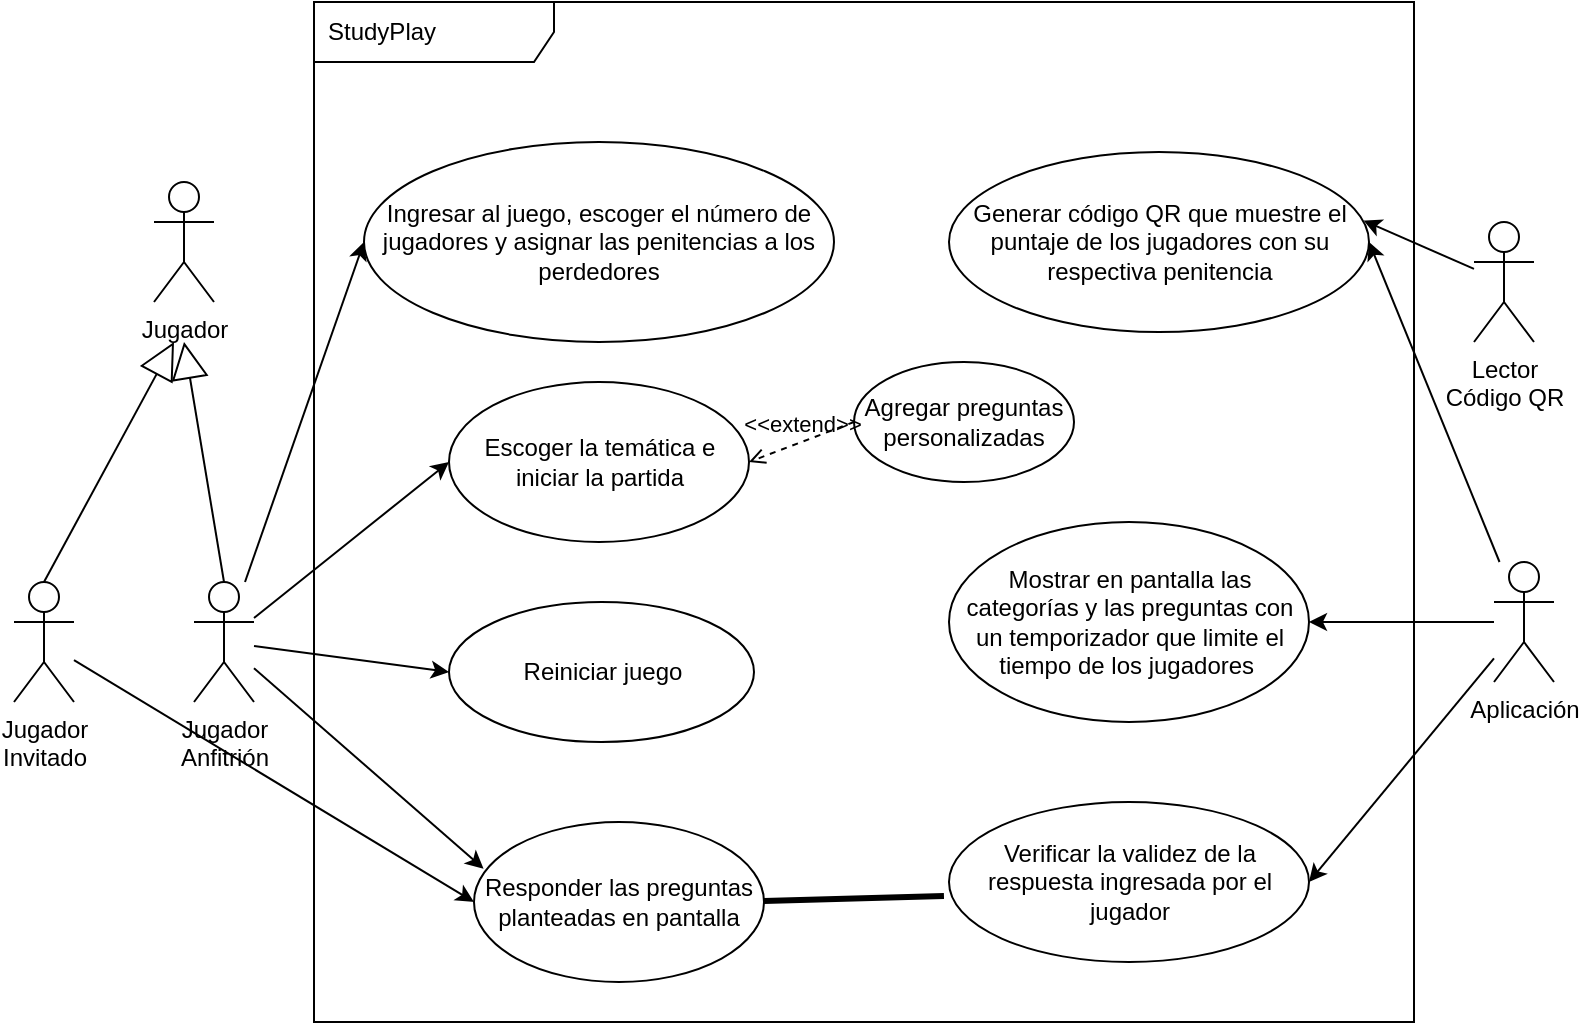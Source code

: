 <mxfile>
    <diagram id="27Y1l-_DuImgHOHVfqJ4" name="Page-1">
        <mxGraphModel dx="1128" dy="540" grid="1" gridSize="10" guides="1" tooltips="1" connect="1" arrows="1" fold="1" page="1" pageScale="1" pageWidth="850" pageHeight="1100" math="0" shadow="0">
            <root>
                <mxCell id="0"/>
                <mxCell id="1" parent="0"/>
                <mxCell id="36" value="StudyPlay" style="shape=umlFrame;whiteSpace=wrap;html=1;width=120;height=30;boundedLbl=1;verticalAlign=middle;align=left;spacingLeft=5;" vertex="1" parent="1">
                    <mxGeometry x="160" y="70" width="550" height="510" as="geometry"/>
                </mxCell>
                <mxCell id="23" style="edgeStyle=none;html=1;entryX=0;entryY=0.5;entryDx=0;entryDy=0;" edge="1" parent="1" source="2" target="13">
                    <mxGeometry relative="1" as="geometry"/>
                </mxCell>
                <mxCell id="26" value="" style="edgeStyle=none;html=1;entryX=0;entryY=0.5;entryDx=0;entryDy=0;" edge="1" parent="1" source="2" target="16">
                    <mxGeometry relative="1" as="geometry"/>
                </mxCell>
                <mxCell id="34" style="edgeStyle=none;html=1;entryX=0;entryY=0.5;entryDx=0;entryDy=0;" edge="1" parent="1" source="2" target="33">
                    <mxGeometry relative="1" as="geometry"/>
                </mxCell>
                <mxCell id="42" style="edgeStyle=none;html=1;entryX=0.033;entryY=0.292;entryDx=0;entryDy=0;entryPerimeter=0;" edge="1" parent="1" source="2" target="18">
                    <mxGeometry relative="1" as="geometry"/>
                </mxCell>
                <mxCell id="2" value="Jugador &lt;br&gt;Anfitrión" style="shape=umlActor;verticalLabelPosition=bottom;verticalAlign=top;html=1;" vertex="1" parent="1">
                    <mxGeometry x="100" y="360" width="30" height="60" as="geometry"/>
                </mxCell>
                <mxCell id="32" style="edgeStyle=none;html=1;entryX=0.987;entryY=0.381;entryDx=0;entryDy=0;entryPerimeter=0;" edge="1" parent="1" source="3" target="14">
                    <mxGeometry relative="1" as="geometry"/>
                </mxCell>
                <mxCell id="3" value="Lector &lt;br&gt;Código QR" style="shape=umlActor;verticalLabelPosition=bottom;verticalAlign=top;html=1;" vertex="1" parent="1">
                    <mxGeometry x="740" y="180" width="30" height="60" as="geometry"/>
                </mxCell>
                <mxCell id="29" value="" style="edgeStyle=none;html=1;" edge="1" parent="1" source="5" target="20">
                    <mxGeometry relative="1" as="geometry"/>
                </mxCell>
                <mxCell id="30" style="edgeStyle=none;html=1;entryX=1;entryY=0.5;entryDx=0;entryDy=0;" edge="1" parent="1" source="5" target="14">
                    <mxGeometry relative="1" as="geometry"/>
                </mxCell>
                <mxCell id="31" style="edgeStyle=none;html=1;entryX=1;entryY=0.5;entryDx=0;entryDy=0;" edge="1" parent="1" source="5" target="19">
                    <mxGeometry relative="1" as="geometry"/>
                </mxCell>
                <mxCell id="5" value="Aplicación" style="shape=umlActor;verticalLabelPosition=bottom;verticalAlign=top;html=1;" vertex="1" parent="1">
                    <mxGeometry x="750" y="350" width="30" height="60" as="geometry"/>
                </mxCell>
                <mxCell id="6" value="Jugador" style="shape=umlActor;verticalLabelPosition=bottom;verticalAlign=top;html=1;" vertex="1" parent="1">
                    <mxGeometry x="80" y="160" width="30" height="60" as="geometry"/>
                </mxCell>
                <mxCell id="10" value="" style="endArrow=block;endSize=16;endFill=0;html=1;exitX=0.5;exitY=0;exitDx=0;exitDy=0;exitPerimeter=0;" edge="1" parent="1" source="2">
                    <mxGeometry width="160" relative="1" as="geometry">
                        <mxPoint x="170" y="270" as="sourcePoint"/>
                        <mxPoint x="95" y="240" as="targetPoint"/>
                    </mxGeometry>
                </mxCell>
                <mxCell id="28" style="edgeStyle=none;html=1;entryX=0;entryY=0.5;entryDx=0;entryDy=0;" edge="1" parent="1" source="11" target="18">
                    <mxGeometry relative="1" as="geometry"/>
                </mxCell>
                <mxCell id="11" value="Jugador &lt;br&gt;Invitado" style="shape=umlActor;verticalLabelPosition=bottom;verticalAlign=top;html=1;" vertex="1" parent="1">
                    <mxGeometry x="10" y="360" width="30" height="60" as="geometry"/>
                </mxCell>
                <mxCell id="12" value="" style="endArrow=block;endSize=16;endFill=0;html=1;exitX=0.5;exitY=0;exitDx=0;exitDy=0;exitPerimeter=0;" edge="1" parent="1" source="11">
                    <mxGeometry width="160" relative="1" as="geometry">
                        <mxPoint x="165" y="320" as="sourcePoint"/>
                        <mxPoint x="90" y="240" as="targetPoint"/>
                    </mxGeometry>
                </mxCell>
                <mxCell id="13" value="Ingresar al juego, escoger el número de jugadores y asignar las penitencias a los perdedores" style="ellipse;whiteSpace=wrap;html=1;" vertex="1" parent="1">
                    <mxGeometry x="185" y="140" width="235" height="100" as="geometry"/>
                </mxCell>
                <mxCell id="14" value="Generar código QR que muestre el puntaje de los jugadores con su respectiva penitencia" style="ellipse;whiteSpace=wrap;html=1;" vertex="1" parent="1">
                    <mxGeometry x="477.5" y="145" width="210" height="90" as="geometry"/>
                </mxCell>
                <mxCell id="16" value="Escoger la temática e iniciar la partida" style="ellipse;whiteSpace=wrap;html=1;" vertex="1" parent="1">
                    <mxGeometry x="227.5" y="260" width="150" height="80" as="geometry"/>
                </mxCell>
                <mxCell id="18" value="Responder las preguntas planteadas en pantalla" style="ellipse;whiteSpace=wrap;html=1;" vertex="1" parent="1">
                    <mxGeometry x="240" y="480" width="145" height="80" as="geometry"/>
                </mxCell>
                <mxCell id="19" value="Verificar la validez de la respuesta ingresada por el jugador" style="ellipse;whiteSpace=wrap;html=1;" vertex="1" parent="1">
                    <mxGeometry x="477.5" y="470" width="180" height="80" as="geometry"/>
                </mxCell>
                <mxCell id="20" value="Mostrar en pantalla las categorías y las preguntas con un temporizador que limite el tiempo de los jugadores&amp;nbsp;" style="ellipse;whiteSpace=wrap;html=1;" vertex="1" parent="1">
                    <mxGeometry x="477.5" y="330" width="180" height="100" as="geometry"/>
                </mxCell>
                <mxCell id="33" value="Reiniciar juego" style="ellipse;whiteSpace=wrap;html=1;" vertex="1" parent="1">
                    <mxGeometry x="227.5" y="370" width="152.5" height="70" as="geometry"/>
                </mxCell>
                <mxCell id="40" value="Agregar preguntas personalizadas" style="ellipse;whiteSpace=wrap;html=1;" vertex="1" parent="1">
                    <mxGeometry x="430" y="250" width="110" height="60" as="geometry"/>
                </mxCell>
                <mxCell id="43" value="" style="endArrow=none;startArrow=none;endFill=0;startFill=0;endSize=8;html=1;verticalAlign=bottom;labelBackgroundColor=none;strokeWidth=3;entryX=-0.014;entryY=0.588;entryDx=0;entryDy=0;entryPerimeter=0;" edge="1" parent="1" target="19">
                    <mxGeometry width="160" relative="1" as="geometry">
                        <mxPoint x="385" y="519.52" as="sourcePoint"/>
                        <mxPoint x="480" y="520" as="targetPoint"/>
                    </mxGeometry>
                </mxCell>
                <mxCell id="45" value="&amp;lt;&amp;lt;extend&amp;gt;&amp;gt;" style="html=1;verticalAlign=bottom;labelBackgroundColor=none;endArrow=open;endFill=0;dashed=1;entryX=1;entryY=0.5;entryDx=0;entryDy=0;exitX=0;exitY=0.5;exitDx=0;exitDy=0;" edge="1" parent="1" source="40" target="16">
                    <mxGeometry width="160" relative="1" as="geometry">
                        <mxPoint x="440" y="330" as="sourcePoint"/>
                        <mxPoint x="600" y="330" as="targetPoint"/>
                    </mxGeometry>
                </mxCell>
            </root>
        </mxGraphModel>
    </diagram>
</mxfile>